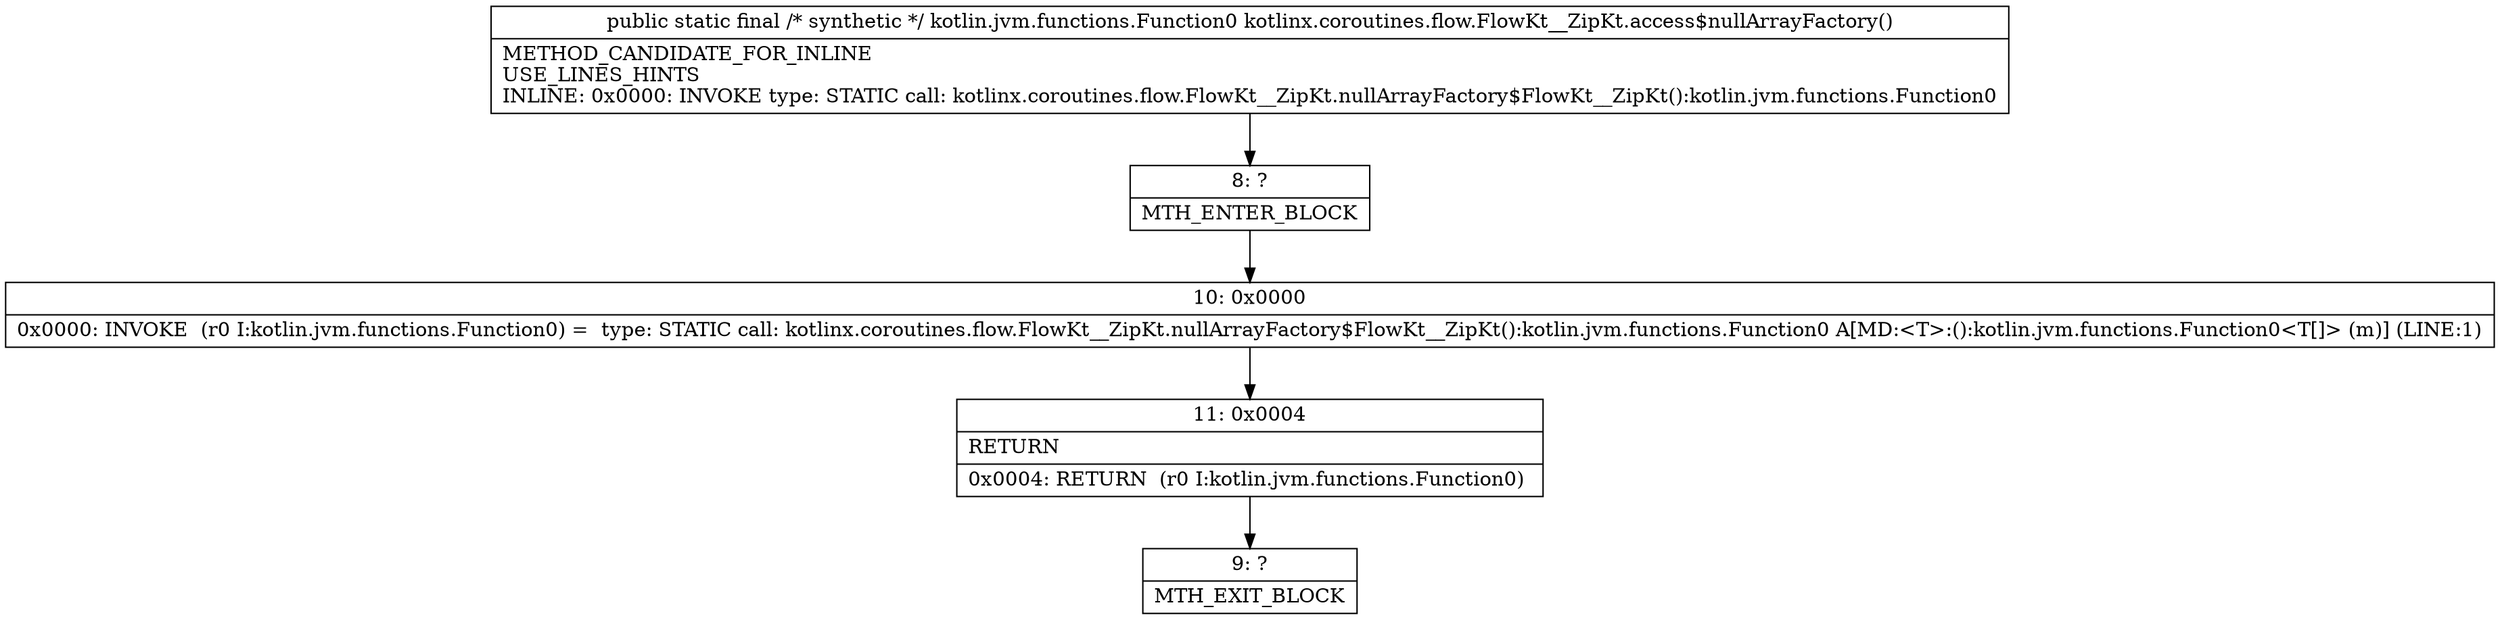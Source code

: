 digraph "CFG forkotlinx.coroutines.flow.FlowKt__ZipKt.access$nullArrayFactory()Lkotlin\/jvm\/functions\/Function0;" {
Node_8 [shape=record,label="{8\:\ ?|MTH_ENTER_BLOCK\l}"];
Node_10 [shape=record,label="{10\:\ 0x0000|0x0000: INVOKE  (r0 I:kotlin.jvm.functions.Function0) =  type: STATIC call: kotlinx.coroutines.flow.FlowKt__ZipKt.nullArrayFactory$FlowKt__ZipKt():kotlin.jvm.functions.Function0 A[MD:\<T\>:():kotlin.jvm.functions.Function0\<T[]\> (m)] (LINE:1)\l}"];
Node_11 [shape=record,label="{11\:\ 0x0004|RETURN\l|0x0004: RETURN  (r0 I:kotlin.jvm.functions.Function0) \l}"];
Node_9 [shape=record,label="{9\:\ ?|MTH_EXIT_BLOCK\l}"];
MethodNode[shape=record,label="{public static final \/* synthetic *\/ kotlin.jvm.functions.Function0 kotlinx.coroutines.flow.FlowKt__ZipKt.access$nullArrayFactory()  | METHOD_CANDIDATE_FOR_INLINE\lUSE_LINES_HINTS\lINLINE: 0x0000: INVOKE   type: STATIC call: kotlinx.coroutines.flow.FlowKt__ZipKt.nullArrayFactory$FlowKt__ZipKt():kotlin.jvm.functions.Function0\l}"];
MethodNode -> Node_8;Node_8 -> Node_10;
Node_10 -> Node_11;
Node_11 -> Node_9;
}

